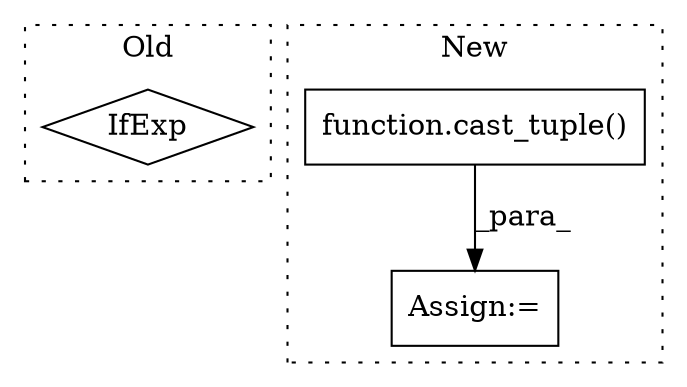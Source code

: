 digraph G {
subgraph cluster0 {
1 [label="IfExp" a="51" s="4997,5019" l="4,6" shape="diamond"];
label = "Old";
style="dotted";
}
subgraph cluster1 {
2 [label="function.cast_tuple()" a="75" s="5202,5226" l="11,1" shape="box"];
3 [label="Assign:=" a="68" s="5199" l="3" shape="box"];
label = "New";
style="dotted";
}
2 -> 3 [label="_para_"];
}